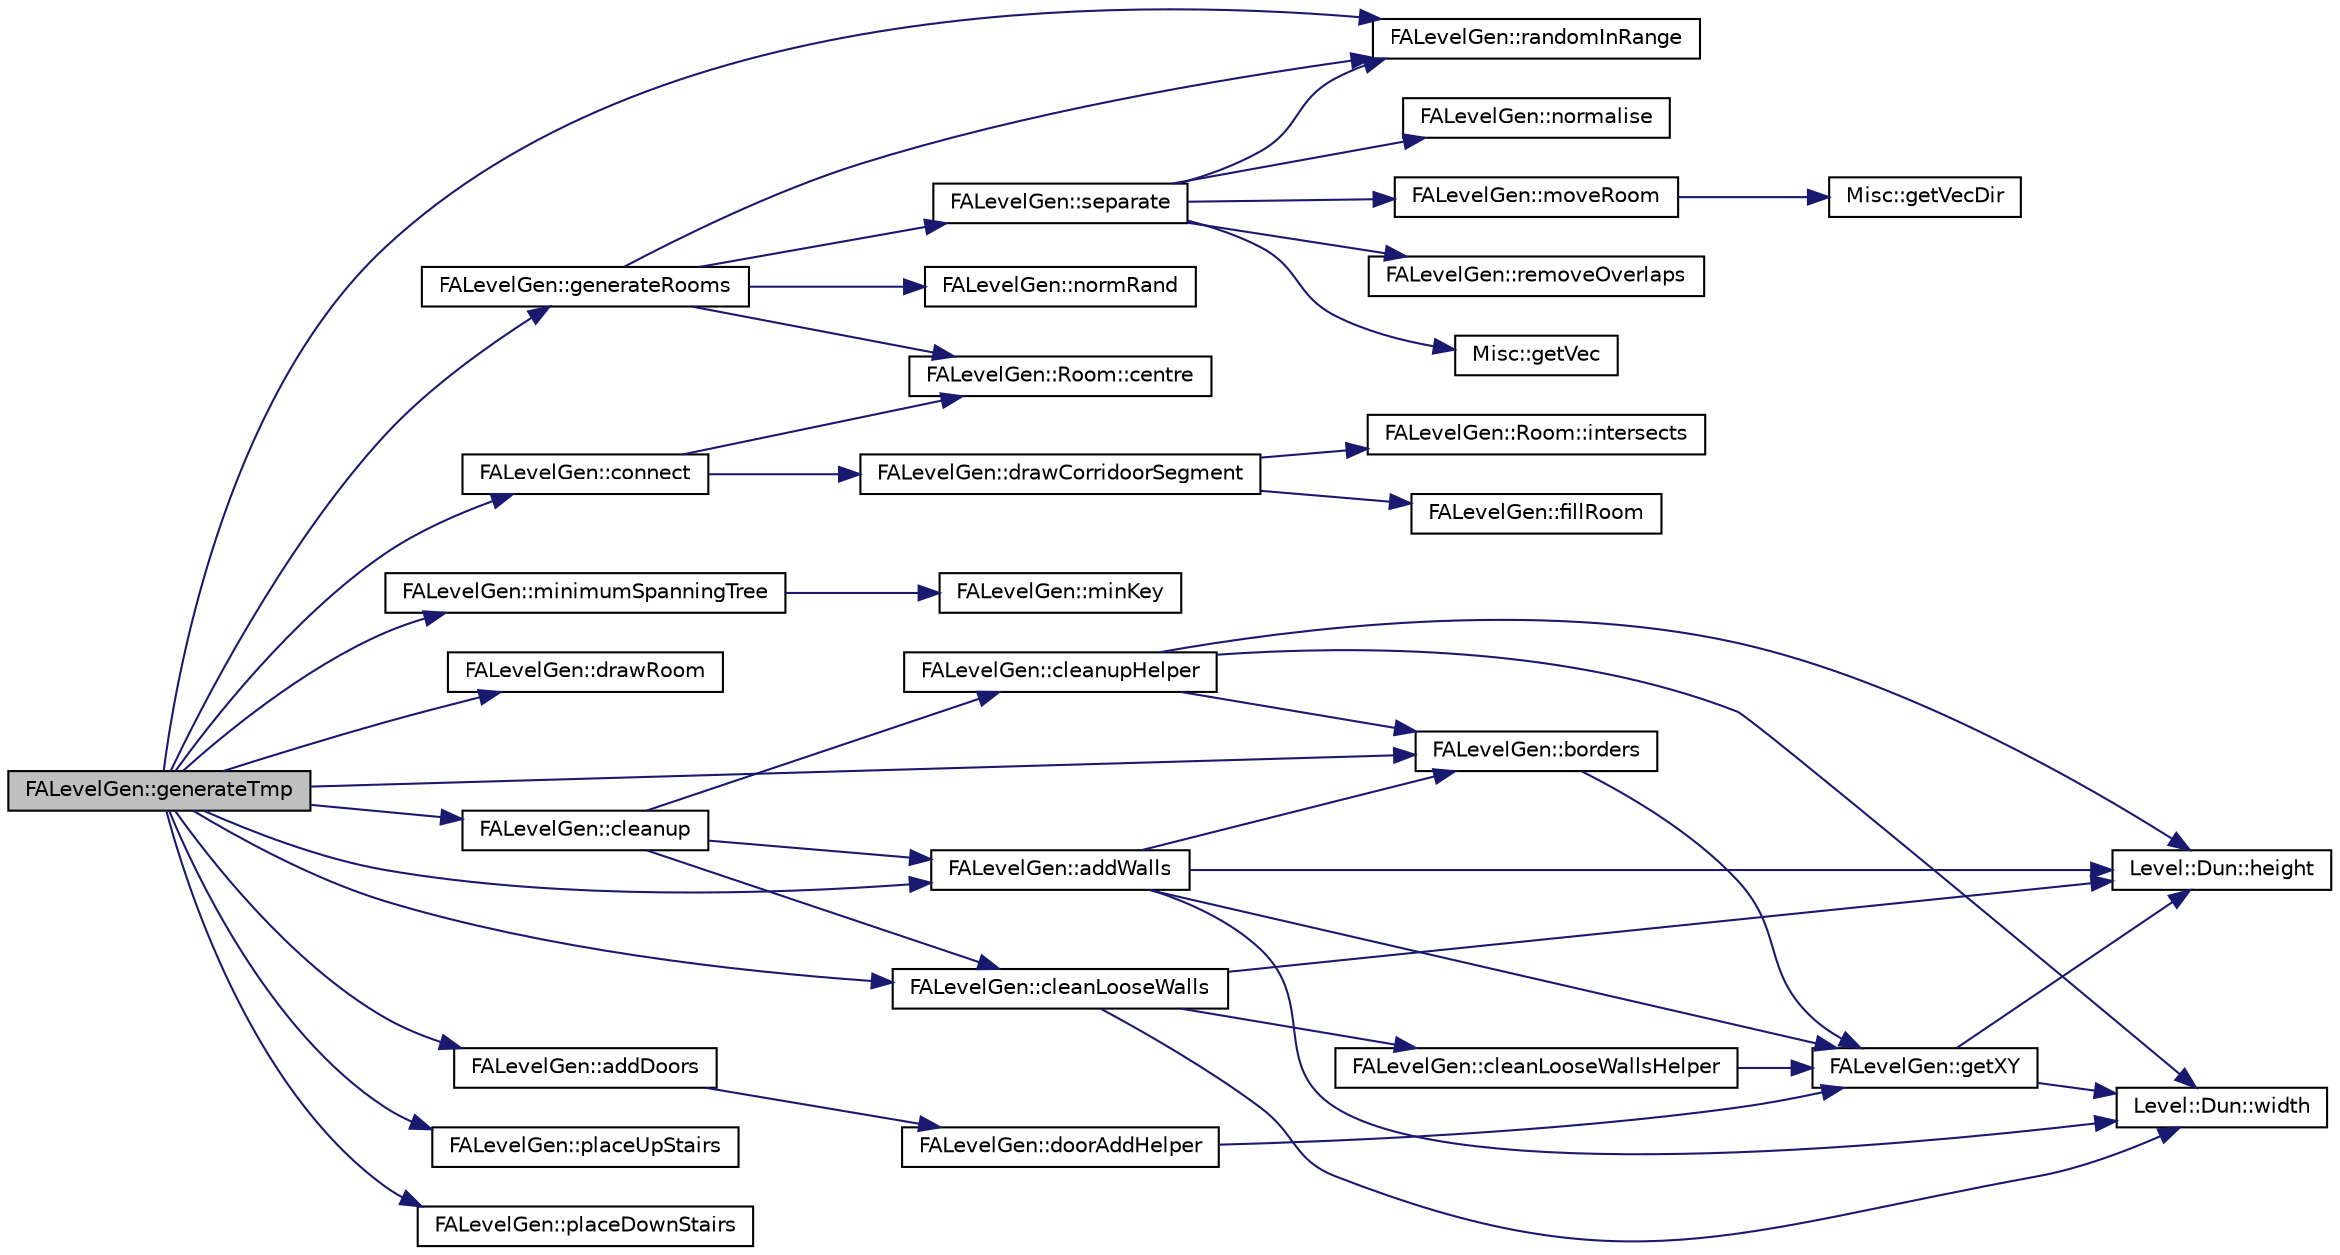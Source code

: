 digraph G
{
  edge [fontname="Helvetica",fontsize="10",labelfontname="Helvetica",labelfontsize="10"];
  node [fontname="Helvetica",fontsize="10",shape=record];
  rankdir="LR";
  Node1 [label="FALevelGen::generateTmp",height=0.2,width=0.4,color="black", fillcolor="grey75", style="filled" fontcolor="black"];
  Node1 -> Node2 [color="midnightblue",fontsize="10",style="solid",fontname="Helvetica"];
  Node2 [label="FALevelGen::generateRooms",height=0.2,width=0.4,color="black", fillcolor="white", style="filled",URL="$namespace_f_a_level_gen.html#af4253770f881e110e8d16deb68d43581"];
  Node2 -> Node3 [color="midnightblue",fontsize="10",style="solid",fontname="Helvetica"];
  Node3 [label="FALevelGen::randomInRange",height=0.2,width=0.4,color="black", fillcolor="white", style="filled",URL="$namespace_f_a_level_gen.html#a0374e2ca497149c811dbc135899a5db7"];
  Node2 -> Node4 [color="midnightblue",fontsize="10",style="solid",fontname="Helvetica"];
  Node4 [label="FALevelGen::Room::centre",height=0.2,width=0.4,color="black", fillcolor="white", style="filled",URL="$class_f_a_level_gen_1_1_room.html#ae46ead81abeda94bef95e2294411f143"];
  Node2 -> Node5 [color="midnightblue",fontsize="10",style="solid",fontname="Helvetica"];
  Node5 [label="FALevelGen::normRand",height=0.2,width=0.4,color="black", fillcolor="white", style="filled",URL="$namespace_f_a_level_gen.html#a02a2a0b4a58390a385bfe338b26095e1"];
  Node2 -> Node6 [color="midnightblue",fontsize="10",style="solid",fontname="Helvetica"];
  Node6 [label="FALevelGen::separate",height=0.2,width=0.4,color="black", fillcolor="white", style="filled",URL="$namespace_f_a_level_gen.html#a11c32cf5f1428d1d830f593fa4edfb71"];
  Node6 -> Node3 [color="midnightblue",fontsize="10",style="solid",fontname="Helvetica"];
  Node6 -> Node7 [color="midnightblue",fontsize="10",style="solid",fontname="Helvetica"];
  Node7 [label="Misc::getVec",height=0.2,width=0.4,color="black", fillcolor="white", style="filled",URL="$namespace_misc.html#a501bcdb31f2fadaf6e4c7ea3db7b5d69"];
  Node6 -> Node8 [color="midnightblue",fontsize="10",style="solid",fontname="Helvetica"];
  Node8 [label="FALevelGen::normalise",height=0.2,width=0.4,color="black", fillcolor="white", style="filled",URL="$namespace_f_a_level_gen.html#a19aeddcbd384c3df849977bb5f09727e"];
  Node6 -> Node9 [color="midnightblue",fontsize="10",style="solid",fontname="Helvetica"];
  Node9 [label="FALevelGen::moveRoom",height=0.2,width=0.4,color="black", fillcolor="white", style="filled",URL="$namespace_f_a_level_gen.html#aa60849f4dc00cc9f72be30242de1568d"];
  Node9 -> Node10 [color="midnightblue",fontsize="10",style="solid",fontname="Helvetica"];
  Node10 [label="Misc::getVecDir",height=0.2,width=0.4,color="black", fillcolor="white", style="filled",URL="$namespace_misc.html#a146231bea9c51a041c24dec11383e81c"];
  Node6 -> Node11 [color="midnightblue",fontsize="10",style="solid",fontname="Helvetica"];
  Node11 [label="FALevelGen::removeOverlaps",height=0.2,width=0.4,color="black", fillcolor="white", style="filled",URL="$namespace_f_a_level_gen.html#a1b5d795d5d4a8a5226bcb4facf3227ac"];
  Node1 -> Node12 [color="midnightblue",fontsize="10",style="solid",fontname="Helvetica"];
  Node12 [label="FALevelGen::minimumSpanningTree",height=0.2,width=0.4,color="black", fillcolor="white", style="filled",URL="$namespace_f_a_level_gen.html#a6ea210f38328e739f62adb59485ebaf6"];
  Node12 -> Node13 [color="midnightblue",fontsize="10",style="solid",fontname="Helvetica"];
  Node13 [label="FALevelGen::minKey",height=0.2,width=0.4,color="black", fillcolor="white", style="filled",URL="$namespace_f_a_level_gen.html#aae67843d327b2eb402d25e6ba3d4c206"];
  Node1 -> Node14 [color="midnightblue",fontsize="10",style="solid",fontname="Helvetica"];
  Node14 [label="FALevelGen::connect",height=0.2,width=0.4,color="black", fillcolor="white", style="filled",URL="$namespace_f_a_level_gen.html#aab6daf68a2c5c15cfc70e3306a58b0c4"];
  Node14 -> Node4 [color="midnightblue",fontsize="10",style="solid",fontname="Helvetica"];
  Node14 -> Node15 [color="midnightblue",fontsize="10",style="solid",fontname="Helvetica"];
  Node15 [label="FALevelGen::drawCorridoorSegment",height=0.2,width=0.4,color="black", fillcolor="white", style="filled",URL="$namespace_f_a_level_gen.html#a936e41b0fa4a29dc684f6f0af066d73f"];
  Node15 -> Node16 [color="midnightblue",fontsize="10",style="solid",fontname="Helvetica"];
  Node16 [label="FALevelGen::fillRoom",height=0.2,width=0.4,color="black", fillcolor="white", style="filled",URL="$namespace_f_a_level_gen.html#af99aba47cf4eef3fa03a5ba2886d33fa"];
  Node15 -> Node17 [color="midnightblue",fontsize="10",style="solid",fontname="Helvetica"];
  Node17 [label="FALevelGen::Room::intersects",height=0.2,width=0.4,color="black", fillcolor="white", style="filled",URL="$class_f_a_level_gen_1_1_room.html#a4e121776f07297ed0ede2c182434d2df"];
  Node1 -> Node3 [color="midnightblue",fontsize="10",style="solid",fontname="Helvetica"];
  Node1 -> Node18 [color="midnightblue",fontsize="10",style="solid",fontname="Helvetica"];
  Node18 [label="FALevelGen::drawRoom",height=0.2,width=0.4,color="black", fillcolor="white", style="filled",URL="$namespace_f_a_level_gen.html#a60b3d16c7a0db3ab5895ed0679dc388d"];
  Node1 -> Node19 [color="midnightblue",fontsize="10",style="solid",fontname="Helvetica"];
  Node19 [label="FALevelGen::addWalls",height=0.2,width=0.4,color="black", fillcolor="white", style="filled",URL="$namespace_f_a_level_gen.html#a0419289bedbab7a736278c975a39a220"];
  Node19 -> Node20 [color="midnightblue",fontsize="10",style="solid",fontname="Helvetica"];
  Node20 [label="Level::Dun::width",height=0.2,width=0.4,color="black", fillcolor="white", style="filled",URL="$class_level_1_1_dun.html#a484e94f5c0d423b9277ee500583c510d"];
  Node19 -> Node21 [color="midnightblue",fontsize="10",style="solid",fontname="Helvetica"];
  Node21 [label="Level::Dun::height",height=0.2,width=0.4,color="black", fillcolor="white", style="filled",URL="$class_level_1_1_dun.html#a741579a7d91d77fa99026cc35c77ac59"];
  Node19 -> Node22 [color="midnightblue",fontsize="10",style="solid",fontname="Helvetica"];
  Node22 [label="FALevelGen::getXY",height=0.2,width=0.4,color="black", fillcolor="white", style="filled",URL="$namespace_f_a_level_gen.html#ae58979758ba5b5bc2d6f0e719832b3ef"];
  Node22 -> Node20 [color="midnightblue",fontsize="10",style="solid",fontname="Helvetica"];
  Node22 -> Node21 [color="midnightblue",fontsize="10",style="solid",fontname="Helvetica"];
  Node19 -> Node23 [color="midnightblue",fontsize="10",style="solid",fontname="Helvetica"];
  Node23 [label="FALevelGen::borders",height=0.2,width=0.4,color="black", fillcolor="white", style="filled",URL="$namespace_f_a_level_gen.html#abd97c680f0e14d01f8ce16c23ec91ca9"];
  Node23 -> Node22 [color="midnightblue",fontsize="10",style="solid",fontname="Helvetica"];
  Node1 -> Node24 [color="midnightblue",fontsize="10",style="solid",fontname="Helvetica"];
  Node24 [label="FALevelGen::cleanup",height=0.2,width=0.4,color="black", fillcolor="white", style="filled",URL="$namespace_f_a_level_gen.html#a65b24647f0db6ad38c4c66bb489be055"];
  Node24 -> Node25 [color="midnightblue",fontsize="10",style="solid",fontname="Helvetica"];
  Node25 [label="FALevelGen::cleanupHelper",height=0.2,width=0.4,color="black", fillcolor="white", style="filled",URL="$namespace_f_a_level_gen.html#a919277a6ead4f9bab070feaf8151ff29"];
  Node25 -> Node20 [color="midnightblue",fontsize="10",style="solid",fontname="Helvetica"];
  Node25 -> Node21 [color="midnightblue",fontsize="10",style="solid",fontname="Helvetica"];
  Node25 -> Node23 [color="midnightblue",fontsize="10",style="solid",fontname="Helvetica"];
  Node24 -> Node19 [color="midnightblue",fontsize="10",style="solid",fontname="Helvetica"];
  Node24 -> Node26 [color="midnightblue",fontsize="10",style="solid",fontname="Helvetica"];
  Node26 [label="FALevelGen::cleanLooseWalls",height=0.2,width=0.4,color="black", fillcolor="white", style="filled",URL="$namespace_f_a_level_gen.html#a390fa115f23f6651f009d2dfcd639b98"];
  Node26 -> Node20 [color="midnightblue",fontsize="10",style="solid",fontname="Helvetica"];
  Node26 -> Node21 [color="midnightblue",fontsize="10",style="solid",fontname="Helvetica"];
  Node26 -> Node27 [color="midnightblue",fontsize="10",style="solid",fontname="Helvetica"];
  Node27 [label="FALevelGen::cleanLooseWallsHelper",height=0.2,width=0.4,color="black", fillcolor="white", style="filled",URL="$namespace_f_a_level_gen.html#a0a6b8872f9374d3d1ea6e1bf6a8a350b"];
  Node27 -> Node22 [color="midnightblue",fontsize="10",style="solid",fontname="Helvetica"];
  Node1 -> Node28 [color="midnightblue",fontsize="10",style="solid",fontname="Helvetica"];
  Node28 [label="FALevelGen::addDoors",height=0.2,width=0.4,color="black", fillcolor="white", style="filled",URL="$namespace_f_a_level_gen.html#addd22db51650e4202c3521978a26e97c"];
  Node28 -> Node29 [color="midnightblue",fontsize="10",style="solid",fontname="Helvetica"];
  Node29 [label="FALevelGen::doorAddHelper",height=0.2,width=0.4,color="black", fillcolor="white", style="filled",URL="$namespace_f_a_level_gen.html#a09f0829395e8549e29e1edf094fb297c"];
  Node29 -> Node22 [color="midnightblue",fontsize="10",style="solid",fontname="Helvetica"];
  Node1 -> Node30 [color="midnightblue",fontsize="10",style="solid",fontname="Helvetica"];
  Node30 [label="FALevelGen::placeUpStairs",height=0.2,width=0.4,color="black", fillcolor="white", style="filled",URL="$namespace_f_a_level_gen.html#a594ed88ca46d4ee0453ef8743eceda3d"];
  Node1 -> Node31 [color="midnightblue",fontsize="10",style="solid",fontname="Helvetica"];
  Node31 [label="FALevelGen::placeDownStairs",height=0.2,width=0.4,color="black", fillcolor="white", style="filled",URL="$namespace_f_a_level_gen.html#a03d95875d0aa4f7a5e245b920487a23d"];
  Node1 -> Node23 [color="midnightblue",fontsize="10",style="solid",fontname="Helvetica"];
  Node1 -> Node26 [color="midnightblue",fontsize="10",style="solid",fontname="Helvetica"];
}
